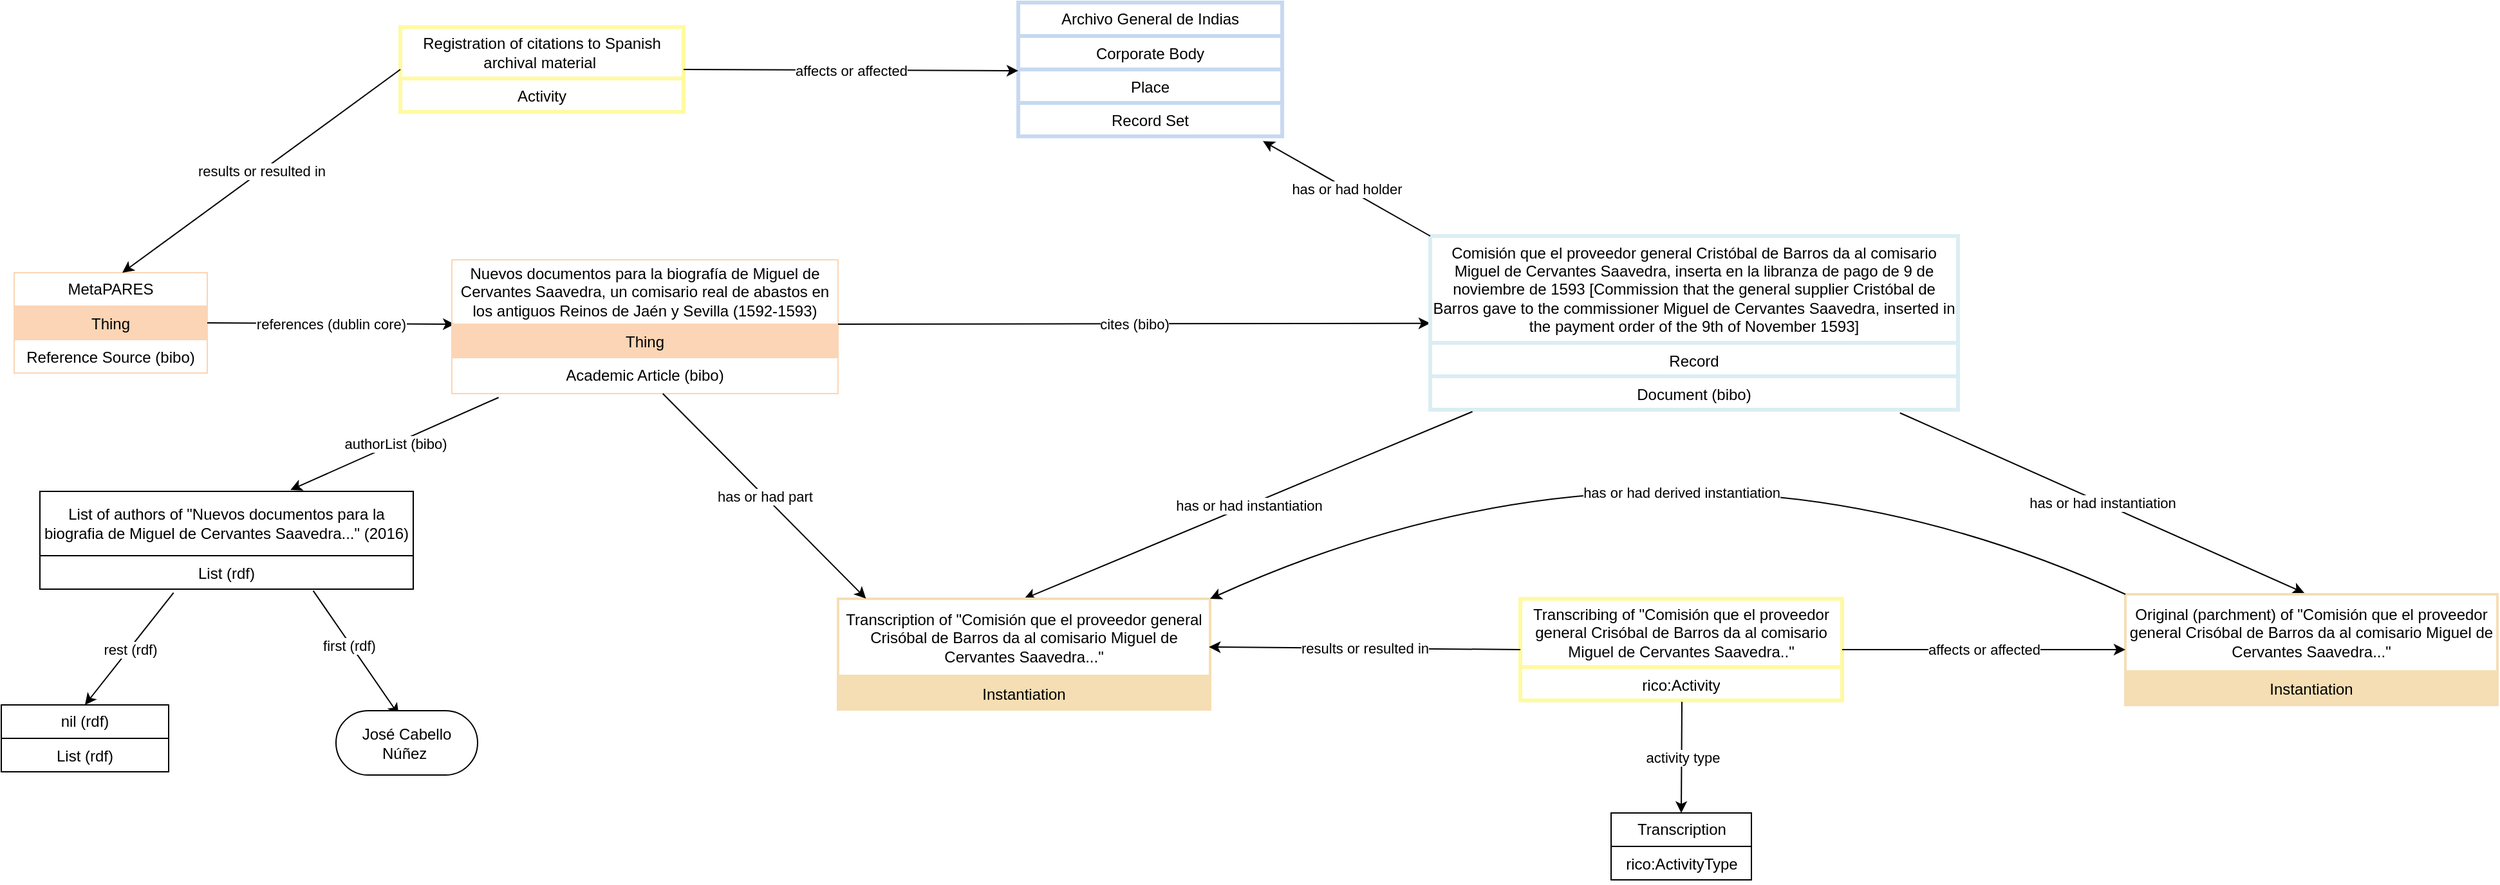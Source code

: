 <mxfile version="26.1.3">
  <diagram name="Page-1" id="bvQDPrfrpt0zgJPPsHLa">
    <mxGraphModel dx="1254" dy="801" grid="1" gridSize="10" guides="1" tooltips="1" connect="1" arrows="1" fold="1" page="1" pageScale="1" pageWidth="4681" pageHeight="3300" math="0" shadow="0">
      <root>
        <mxCell id="0" />
        <mxCell id="1" parent="0" />
        <mxCell id="Pw4hpHj4lTCNHb1y_Igf-1" value="MetaPARES" style="swimlane;fontStyle=0;childLayout=stackLayout;horizontal=1;startSize=26;strokeColor=#FBD5B5;fillColor=none;horizontalStack=0;resizeParent=1;resizeParentMax=0;resizeLast=0;collapsible=1;marginBottom=0;whiteSpace=wrap;html=1;" vertex="1" parent="1">
          <mxGeometry x="370" y="280" width="150" height="78" as="geometry" />
        </mxCell>
        <mxCell id="Pw4hpHj4lTCNHb1y_Igf-2" value="Thing" style="text;strokeColor=#FBD5B5;fillColor=#FBD5B5;align=center;verticalAlign=top;spacingLeft=4;spacingRight=4;overflow=hidden;rotatable=0;points=[[0,0.5],[1,0.5]];portConstraint=eastwest;whiteSpace=wrap;html=1;" vertex="1" parent="Pw4hpHj4lTCNHb1y_Igf-1">
          <mxGeometry y="26" width="150" height="26" as="geometry" />
        </mxCell>
        <mxCell id="Pw4hpHj4lTCNHb1y_Igf-5" value="Reference Source (bibo)" style="text;align=center;verticalAlign=top;spacingLeft=4;spacingRight=4;overflow=hidden;rotatable=0;points=[[0,0.5],[1,0.5]];portConstraint=eastwest;whiteSpace=wrap;html=1;" vertex="1" parent="Pw4hpHj4lTCNHb1y_Igf-1">
          <mxGeometry y="52" width="150" height="26" as="geometry" />
        </mxCell>
        <mxCell id="Pw4hpHj4lTCNHb1y_Igf-6" value="" style="endArrow=classic;html=1;rounded=0;exitX=1;exitY=0.5;exitDx=0;exitDy=0;entryX=0.007;entryY=0;entryDx=0;entryDy=0;entryPerimeter=0;" edge="1" parent="1" source="Pw4hpHj4lTCNHb1y_Igf-1" target="Pw4hpHj4lTCNHb1y_Igf-9">
          <mxGeometry relative="1" as="geometry">
            <mxPoint x="550" y="308.5" as="sourcePoint" />
            <mxPoint x="740" y="308.5" as="targetPoint" />
          </mxGeometry>
        </mxCell>
        <mxCell id="Pw4hpHj4lTCNHb1y_Igf-7" value="references (dublin core)" style="edgeLabel;resizable=0;html=1;;align=center;verticalAlign=middle;" connectable="0" vertex="1" parent="Pw4hpHj4lTCNHb1y_Igf-6">
          <mxGeometry relative="1" as="geometry" />
        </mxCell>
        <mxCell id="Pw4hpHj4lTCNHb1y_Igf-8" value="Nuevos documentos para la biografía de Miguel de Cervantes Saavedra, un comisario real de abastos en los antiguos Reinos de Jaén y Sevilla (1592-1593)" style="swimlane;fontStyle=0;childLayout=stackLayout;horizontal=1;startSize=50;strokeColor=#FBD5B5;fillColor=none;horizontalStack=0;resizeParent=1;resizeParentMax=0;resizeLast=0;collapsible=1;marginBottom=0;whiteSpace=wrap;html=1;" vertex="1" parent="1">
          <mxGeometry x="710" y="270" width="300" height="104" as="geometry" />
        </mxCell>
        <mxCell id="Pw4hpHj4lTCNHb1y_Igf-9" value="Thing" style="text;strokeColor=#FBD5B5;fillColor=#FBD5B5;align=center;verticalAlign=top;spacingLeft=4;spacingRight=4;overflow=hidden;rotatable=0;points=[[0,0.5],[1,0.5]];portConstraint=eastwest;whiteSpace=wrap;html=1;" vertex="1" parent="Pw4hpHj4lTCNHb1y_Igf-8">
          <mxGeometry y="50" width="300" height="26" as="geometry" />
        </mxCell>
        <mxCell id="Pw4hpHj4lTCNHb1y_Igf-10" value="Academic Article (bibo)" style="text;align=center;verticalAlign=top;spacingLeft=4;spacingRight=4;overflow=hidden;rotatable=0;points=[[0,0.5],[1,0.5]];portConstraint=eastwest;whiteSpace=wrap;html=1;" vertex="1" parent="Pw4hpHj4lTCNHb1y_Igf-8">
          <mxGeometry y="76" width="300" height="28" as="geometry" />
        </mxCell>
        <mxCell id="Pw4hpHj4lTCNHb1y_Igf-11" value="" style="endArrow=classic;html=1;rounded=0;exitX=0.121;exitY=1.107;exitDx=0;exitDy=0;entryX=0.671;entryY=-0.015;entryDx=0;entryDy=0;entryPerimeter=0;exitPerimeter=0;" edge="1" parent="1" source="Pw4hpHj4lTCNHb1y_Igf-10" target="Pw4hpHj4lTCNHb1y_Igf-15">
          <mxGeometry relative="1" as="geometry">
            <mxPoint x="680" y="230" as="sourcePoint" />
            <mxPoint x="870" y="190" as="targetPoint" />
          </mxGeometry>
        </mxCell>
        <mxCell id="Pw4hpHj4lTCNHb1y_Igf-12" value="authorList (bibo)" style="edgeLabel;resizable=0;html=1;;align=center;verticalAlign=middle;" connectable="0" vertex="1" parent="Pw4hpHj4lTCNHb1y_Igf-11">
          <mxGeometry relative="1" as="geometry" />
        </mxCell>
        <mxCell id="Pw4hpHj4lTCNHb1y_Igf-15" value="List of authors of &quot;Nuevos documentos para la biografia de Miguel de Cervantes Saavedra...&quot; (2016)" style="swimlane;fontStyle=0;childLayout=stackLayout;horizontal=1;startSize=50;fillColor=none;horizontalStack=0;resizeParent=1;resizeParentMax=0;resizeLast=0;collapsible=1;marginBottom=0;whiteSpace=wrap;html=1;" vertex="1" parent="1">
          <mxGeometry x="390" y="450" width="290" height="76" as="geometry" />
        </mxCell>
        <mxCell id="Pw4hpHj4lTCNHb1y_Igf-16" value="&lt;div&gt;List (rdf)&lt;/div&gt;" style="text;strokeColor=none;fillColor=none;align=center;verticalAlign=top;spacingLeft=4;spacingRight=4;overflow=hidden;rotatable=0;points=[[0,0.5],[1,0.5]];portConstraint=eastwest;whiteSpace=wrap;html=1;" vertex="1" parent="Pw4hpHj4lTCNHb1y_Igf-15">
          <mxGeometry y="50" width="290" height="26" as="geometry" />
        </mxCell>
        <mxCell id="Pw4hpHj4lTCNHb1y_Igf-17" value="" style="endArrow=classic;html=1;rounded=0;exitX=0.732;exitY=1.045;exitDx=0;exitDy=0;entryX=0.444;entryY=0.067;entryDx=0;entryDy=0;exitPerimeter=0;entryPerimeter=0;" edge="1" parent="1" source="Pw4hpHj4lTCNHb1y_Igf-16" target="Pw4hpHj4lTCNHb1y_Igf-19">
          <mxGeometry relative="1" as="geometry">
            <mxPoint x="810" y="571" as="sourcePoint" />
            <mxPoint x="810" y="470" as="targetPoint" />
          </mxGeometry>
        </mxCell>
        <mxCell id="Pw4hpHj4lTCNHb1y_Igf-58" value="first (rdf)" style="edgeLabel;html=1;align=center;verticalAlign=middle;resizable=0;points=[];" vertex="1" connectable="0" parent="Pw4hpHj4lTCNHb1y_Igf-17">
          <mxGeometry x="-0.139" y="-1" relative="1" as="geometry">
            <mxPoint as="offset" />
          </mxGeometry>
        </mxCell>
        <mxCell id="Pw4hpHj4lTCNHb1y_Igf-19" value="José Cabello Núñez&amp;nbsp;" style="html=1;whiteSpace=wrap;rounded=1;arcSize=50;" vertex="1" parent="1">
          <mxGeometry x="620" y="620.5" width="110" height="50" as="geometry" />
        </mxCell>
        <mxCell id="Pw4hpHj4lTCNHb1y_Igf-20" value="" style="endArrow=classic;html=1;rounded=0;exitX=0.358;exitY=1.109;exitDx=0;exitDy=0;entryX=0.5;entryY=0;entryDx=0;entryDy=0;exitPerimeter=0;" edge="1" parent="1" source="Pw4hpHj4lTCNHb1y_Igf-16" target="Pw4hpHj4lTCNHb1y_Igf-25">
          <mxGeometry relative="1" as="geometry">
            <mxPoint x="710" y="526" as="sourcePoint" />
            <mxPoint x="800" y="530" as="targetPoint" />
          </mxGeometry>
        </mxCell>
        <mxCell id="Pw4hpHj4lTCNHb1y_Igf-21" value="rest (rdf)" style="edgeLabel;resizable=0;html=1;;align=center;verticalAlign=middle;" connectable="0" vertex="1" parent="Pw4hpHj4lTCNHb1y_Igf-20">
          <mxGeometry relative="1" as="geometry" />
        </mxCell>
        <mxCell id="Pw4hpHj4lTCNHb1y_Igf-25" value="nil (rdf)" style="swimlane;fontStyle=0;childLayout=stackLayout;horizontal=1;startSize=26;fillColor=none;horizontalStack=0;resizeParent=1;resizeParentMax=0;resizeLast=0;collapsible=1;marginBottom=0;whiteSpace=wrap;html=1;" vertex="1" parent="1">
          <mxGeometry x="360" y="616.0" width="130" height="52" as="geometry">
            <mxRectangle x="981" y="570" width="50" height="40" as="alternateBounds" />
          </mxGeometry>
        </mxCell>
        <mxCell id="Pw4hpHj4lTCNHb1y_Igf-26" value="&lt;div&gt;List (rdf)&lt;/div&gt;" style="text;strokeColor=none;fillColor=none;align=center;verticalAlign=top;spacingLeft=4;spacingRight=4;overflow=hidden;rotatable=0;points=[[0,0.5],[1,0.5]];portConstraint=eastwest;whiteSpace=wrap;html=1;" vertex="1" parent="Pw4hpHj4lTCNHb1y_Igf-25">
          <mxGeometry y="26" width="130" height="26" as="geometry" />
        </mxCell>
        <mxCell id="Pw4hpHj4lTCNHb1y_Igf-27" value="" style="endArrow=classic;html=1;rounded=0;exitX=0.99;exitY=0.404;exitDx=0;exitDy=0;exitPerimeter=0;" edge="1" parent="1" target="Pw4hpHj4lTCNHb1y_Igf-29">
          <mxGeometry relative="1" as="geometry">
            <mxPoint x="1010" y="320.006" as="sourcePoint" />
            <mxPoint x="1160" y="320" as="targetPoint" />
          </mxGeometry>
        </mxCell>
        <mxCell id="Pw4hpHj4lTCNHb1y_Igf-28" value="cites (bibo)" style="edgeLabel;resizable=0;html=1;;align=center;verticalAlign=middle;" connectable="0" vertex="1" parent="Pw4hpHj4lTCNHb1y_Igf-27">
          <mxGeometry relative="1" as="geometry" />
        </mxCell>
        <mxCell id="Pw4hpHj4lTCNHb1y_Igf-29" value="Comisión  que  el  proveedor  general  Cristóbal  de Barros  da  al  comisario  Miguel  de  Cervantes  Saavedra,  inserta  en  la  libranza  de  pago  de  9  de  noviembre  de  1593 [Commission that the general supplier Cristóbal de Barros gave to the commissioner Miguel de Cervantes Saavedra, inserted in the payment order of the 9th of November 1593]" style="swimlane;fontStyle=0;childLayout=stackLayout;horizontal=1;startSize=83;strokeColor=#DAEEF3;strokeWidth=3;fillColor=none;horizontalStack=0;resizeParent=1;resizeParentMax=0;resizeLast=0;collapsible=1;marginBottom=0;whiteSpace=wrap;html=1;" vertex="1" parent="1">
          <mxGeometry x="1470" y="251.5" width="410" height="135" as="geometry" />
        </mxCell>
        <mxCell id="Pw4hpHj4lTCNHb1y_Igf-30" value="Record" style="text;strokeColor=#DAEEF3;strokeWidth=3;fillColor=none;align=center;verticalAlign=top;spacingLeft=4;spacingRight=4;overflow=hidden;rotatable=0;points=[[0,0.5],[1,0.5]];portConstraint=eastwest;whiteSpace=wrap;html=1;" vertex="1" parent="Pw4hpHj4lTCNHb1y_Igf-29">
          <mxGeometry y="83" width="410" height="26" as="geometry" />
        </mxCell>
        <mxCell id="Pw4hpHj4lTCNHb1y_Igf-31" value="Document (bibo)" style="text;strokeColor=#DAEEF3;strokeWidth=3;fillColor=none;align=center;verticalAlign=top;spacingLeft=4;spacingRight=4;overflow=hidden;rotatable=0;points=[[0,0.5],[1,0.5]];portConstraint=eastwest;whiteSpace=wrap;html=1;" vertex="1" parent="Pw4hpHj4lTCNHb1y_Igf-29">
          <mxGeometry y="109" width="410" height="26" as="geometry" />
        </mxCell>
        <mxCell id="Pw4hpHj4lTCNHb1y_Igf-32" value="" style="endArrow=classic;html=1;rounded=0;exitX=0.08;exitY=1.058;exitDx=0;exitDy=0;exitPerimeter=0;entryX=0.5;entryY=0;entryDx=0;entryDy=0;" edge="1" parent="1" source="Pw4hpHj4lTCNHb1y_Igf-31" target="Pw4hpHj4lTCNHb1y_Igf-34">
          <mxGeometry relative="1" as="geometry">
            <mxPoint x="1090" y="480" as="sourcePoint" />
            <mxPoint x="1090" y="530" as="targetPoint" />
          </mxGeometry>
        </mxCell>
        <mxCell id="Pw4hpHj4lTCNHb1y_Igf-33" value="has or had instantiation" style="edgeLabel;resizable=0;html=1;;align=center;verticalAlign=middle;" connectable="0" vertex="1" parent="Pw4hpHj4lTCNHb1y_Igf-32">
          <mxGeometry relative="1" as="geometry" />
        </mxCell>
        <mxCell id="Pw4hpHj4lTCNHb1y_Igf-34" value="Transcription of &quot;Comisión que el proveedor general Crisóbal de Barros da al comisario Miguel de Cervantes Saavedra...&quot;" style="swimlane;fontStyle=0;childLayout=stackLayout;horizontal=1;startSize=60;strokeColor=#F5DEB3;strokeWidth=2;fillColor=none;horizontalStack=0;resizeParent=1;resizeParentMax=0;resizeLast=0;collapsible=1;marginBottom=0;whiteSpace=wrap;html=1;" vertex="1" parent="1">
          <mxGeometry x="1010" y="533.5" width="289" height="86" as="geometry" />
        </mxCell>
        <mxCell id="Pw4hpHj4lTCNHb1y_Igf-35" value="Instantiation&lt;div&gt;&lt;br&gt;&lt;/div&gt;" style="text;strokeColor=#F5DEB3;strokeWidth=2;fillColor=#F5DEB3;align=center;verticalAlign=top;spacingLeft=4;spacingRight=4;overflow=hidden;rotatable=0;points=[[0,0.5],[1,0.5]];portConstraint=eastwest;whiteSpace=wrap;html=1;" vertex="1" parent="Pw4hpHj4lTCNHb1y_Igf-34">
          <mxGeometry y="60" width="289" height="26" as="geometry" />
        </mxCell>
        <mxCell id="Pw4hpHj4lTCNHb1y_Igf-36" value="" style="endArrow=classic;html=1;rounded=0;exitX=0.89;exitY=1.096;exitDx=0;exitDy=0;exitPerimeter=0;entryX=0.481;entryY=-0.012;entryDx=0;entryDy=0;entryPerimeter=0;" edge="1" parent="1" source="Pw4hpHj4lTCNHb1y_Igf-31" target="Pw4hpHj4lTCNHb1y_Igf-38">
          <mxGeometry relative="1" as="geometry">
            <mxPoint x="1495" y="403" as="sourcePoint" />
            <mxPoint x="1600" y="520" as="targetPoint" />
          </mxGeometry>
        </mxCell>
        <mxCell id="Pw4hpHj4lTCNHb1y_Igf-37" value="has or had instantiation" style="edgeLabel;resizable=0;html=1;;align=center;verticalAlign=middle;" connectable="0" vertex="1" parent="Pw4hpHj4lTCNHb1y_Igf-36">
          <mxGeometry relative="1" as="geometry" />
        </mxCell>
        <mxCell id="Pw4hpHj4lTCNHb1y_Igf-38" value="Original (parchment) of &quot;Comisión que el proveedor general Crisóbal de Barros da al comisario Miguel de Cervantes Saavedra...&quot;" style="swimlane;fontStyle=0;childLayout=stackLayout;horizontal=1;startSize=60;strokeColor=#F5DEB3;strokeWidth=2;fillColor=none;horizontalStack=0;resizeParent=1;resizeParentMax=0;resizeLast=0;collapsible=1;marginBottom=0;whiteSpace=wrap;html=1;" vertex="1" parent="1">
          <mxGeometry x="2010" y="530" width="289" height="86" as="geometry" />
        </mxCell>
        <mxCell id="Pw4hpHj4lTCNHb1y_Igf-39" value="Instantiation&lt;div&gt;&lt;br&gt;&lt;/div&gt;" style="text;strokeColor=#F5DEB3;strokeWidth=2;fillColor=#F5DEB3;align=center;verticalAlign=top;spacingLeft=4;spacingRight=4;overflow=hidden;rotatable=0;points=[[0,0.5],[1,0.5]];portConstraint=eastwest;whiteSpace=wrap;html=1;" vertex="1" parent="Pw4hpHj4lTCNHb1y_Igf-38">
          <mxGeometry y="60" width="289" height="26" as="geometry" />
        </mxCell>
        <mxCell id="Pw4hpHj4lTCNHb1y_Igf-42" value="Transcribing of &quot;Comisión que el proveedor general Crisóbal de Barros da al comisario Miguel de Cervantes Saavedra..&quot;" style="swimlane;fontStyle=0;childLayout=stackLayout;horizontal=1;startSize=53;strokeColor=#FFFAA0;strokeWidth=3;fillColor=none;horizontalStack=0;resizeParent=1;resizeParentMax=0;resizeLast=0;collapsible=1;marginBottom=0;whiteSpace=wrap;html=1;" vertex="1" parent="1">
          <mxGeometry x="1540" y="533.5" width="250" height="79" as="geometry" />
        </mxCell>
        <mxCell id="Pw4hpHj4lTCNHb1y_Igf-43" value="rico:Activity" style="text;strokeColor=#FFFAA0;strokeWidth=3;fillColor=none;align=center;verticalAlign=top;spacingLeft=4;spacingRight=4;overflow=hidden;rotatable=0;points=[[0,0.5],[1,0.5]];portConstraint=eastwest;whiteSpace=wrap;html=1;" vertex="1" parent="Pw4hpHj4lTCNHb1y_Igf-42">
          <mxGeometry y="53" width="250" height="26" as="geometry" />
        </mxCell>
        <mxCell id="Pw4hpHj4lTCNHb1y_Igf-44" value="" style="endArrow=classic;html=1;rounded=0;exitX=1;exitY=0.5;exitDx=0;exitDy=0;entryX=0;entryY=0.5;entryDx=0;entryDy=0;" edge="1" parent="1" source="Pw4hpHj4lTCNHb1y_Igf-42" target="Pw4hpHj4lTCNHb1y_Igf-38">
          <mxGeometry relative="1" as="geometry">
            <mxPoint x="1800" y="572.5" as="sourcePoint" />
            <mxPoint x="1990" y="572.5" as="targetPoint" />
          </mxGeometry>
        </mxCell>
        <mxCell id="Pw4hpHj4lTCNHb1y_Igf-45" value="affects or affected" style="edgeLabel;resizable=0;html=1;;align=center;verticalAlign=middle;" connectable="0" vertex="1" parent="Pw4hpHj4lTCNHb1y_Igf-44">
          <mxGeometry relative="1" as="geometry" />
        </mxCell>
        <mxCell id="Pw4hpHj4lTCNHb1y_Igf-46" value="" style="endArrow=classic;html=1;rounded=0;exitX=0;exitY=0.5;exitDx=0;exitDy=0;entryX=0.997;entryY=0.436;entryDx=0;entryDy=0;entryPerimeter=0;" edge="1" parent="1" source="Pw4hpHj4lTCNHb1y_Igf-42" target="Pw4hpHj4lTCNHb1y_Igf-34">
          <mxGeometry relative="1" as="geometry">
            <mxPoint x="1525" y="576" as="sourcePoint" />
            <mxPoint x="1305" y="576" as="targetPoint" />
          </mxGeometry>
        </mxCell>
        <mxCell id="Pw4hpHj4lTCNHb1y_Igf-47" value="results or resulted in" style="edgeLabel;resizable=0;html=1;;align=center;verticalAlign=middle;" connectable="0" vertex="1" parent="Pw4hpHj4lTCNHb1y_Igf-46">
          <mxGeometry relative="1" as="geometry" />
        </mxCell>
        <mxCell id="Pw4hpHj4lTCNHb1y_Igf-48" value="" style="endArrow=classic;html=1;rounded=0;curved=1;entryX=1;entryY=0;entryDx=0;entryDy=0;exitX=0;exitY=0;exitDx=0;exitDy=0;" edge="1" parent="1" source="Pw4hpHj4lTCNHb1y_Igf-38" target="Pw4hpHj4lTCNHb1y_Igf-34">
          <mxGeometry relative="1" as="geometry">
            <mxPoint x="1555" y="470" as="sourcePoint" />
            <mxPoint x="1335" y="470" as="targetPoint" />
            <Array as="points">
              <mxPoint x="1660" y="370" />
            </Array>
          </mxGeometry>
        </mxCell>
        <mxCell id="Pw4hpHj4lTCNHb1y_Igf-49" value="has or had derived instantiation" style="edgeLabel;resizable=0;html=1;;align=center;verticalAlign=middle;" connectable="0" vertex="1" parent="Pw4hpHj4lTCNHb1y_Igf-48">
          <mxGeometry relative="1" as="geometry">
            <mxPoint x="10" y="78" as="offset" />
          </mxGeometry>
        </mxCell>
        <mxCell id="Pw4hpHj4lTCNHb1y_Igf-50" value="Transcription" style="swimlane;fontStyle=0;childLayout=stackLayout;horizontal=1;startSize=26;fillColor=none;horizontalStack=0;resizeParent=1;resizeParentMax=0;resizeLast=0;collapsible=1;marginBottom=0;whiteSpace=wrap;html=1;" vertex="1" parent="1">
          <mxGeometry x="1610.5" y="700" width="109" height="52" as="geometry" />
        </mxCell>
        <mxCell id="Pw4hpHj4lTCNHb1y_Igf-51" value="rico:ActivityType&lt;div&gt;&lt;br&gt;&lt;/div&gt;" style="text;strokeColor=none;strokeColor=none;fillColor=none;align=center;verticalAlign=top;spacingLeft=4;spacingRight=4;overflow=hidden;rotatable=0;points=[[0,0.5],[1,0.5]];portConstraint=eastwest;whiteSpace=wrap;html=1;" vertex="1" parent="Pw4hpHj4lTCNHb1y_Igf-50">
          <mxGeometry y="26" width="109" height="26" as="geometry" />
        </mxCell>
        <mxCell id="Pw4hpHj4lTCNHb1y_Igf-52" value="" style="endArrow=classic;html=1;rounded=0;exitX=0.502;exitY=1.045;exitDx=0;exitDy=0;exitPerimeter=0;entryX=0.5;entryY=0;entryDx=0;entryDy=0;" edge="1" parent="1" source="Pw4hpHj4lTCNHb1y_Igf-43" target="Pw4hpHj4lTCNHb1y_Igf-50">
          <mxGeometry relative="1" as="geometry">
            <mxPoint x="1660" y="610" as="sourcePoint" />
            <mxPoint x="1661" y="700" as="targetPoint" />
          </mxGeometry>
        </mxCell>
        <mxCell id="Pw4hpHj4lTCNHb1y_Igf-53" value="activity type" style="edgeLabel;resizable=0;html=1;;align=center;verticalAlign=middle;" connectable="0" vertex="1" parent="Pw4hpHj4lTCNHb1y_Igf-52">
          <mxGeometry relative="1" as="geometry" />
        </mxCell>
        <mxCell id="Pw4hpHj4lTCNHb1y_Igf-56" value="" style="endArrow=classic;html=1;rounded=0;entryX=0.075;entryY=-0.002;entryDx=0;entryDy=0;entryPerimeter=0;" edge="1" parent="1" source="Pw4hpHj4lTCNHb1y_Igf-10" target="Pw4hpHj4lTCNHb1y_Igf-34">
          <mxGeometry relative="1" as="geometry">
            <mxPoint x="800" y="481.006" as="sourcePoint" />
            <mxPoint x="1260" y="480" as="targetPoint" />
          </mxGeometry>
        </mxCell>
        <mxCell id="Pw4hpHj4lTCNHb1y_Igf-57" value="has or had part" style="edgeLabel;resizable=0;html=1;;align=center;verticalAlign=middle;" connectable="0" vertex="1" parent="Pw4hpHj4lTCNHb1y_Igf-56">
          <mxGeometry relative="1" as="geometry" />
        </mxCell>
        <mxCell id="Pw4hpHj4lTCNHb1y_Igf-59" value="" style="endArrow=classic;html=1;rounded=0;exitX=0;exitY=0;exitDx=0;exitDy=0;entryX=0.927;entryY=1.14;entryDx=0;entryDy=0;entryPerimeter=0;" edge="1" parent="1" source="Pw4hpHj4lTCNHb1y_Igf-29" target="Pw4hpHj4lTCNHb1y_Igf-64">
          <mxGeometry relative="1" as="geometry">
            <mxPoint x="1328" y="280" as="sourcePoint" />
            <mxPoint x="1260" y="160" as="targetPoint" />
          </mxGeometry>
        </mxCell>
        <mxCell id="Pw4hpHj4lTCNHb1y_Igf-60" value="has or had holder" style="edgeLabel;resizable=0;html=1;;align=center;verticalAlign=middle;" connectable="0" vertex="1" parent="Pw4hpHj4lTCNHb1y_Igf-59">
          <mxGeometry relative="1" as="geometry" />
        </mxCell>
        <mxCell id="Pw4hpHj4lTCNHb1y_Igf-61" value="Archivo General de Indias" style="swimlane;fontStyle=0;childLayout=stackLayout;horizontal=1;startSize=26;strokeColor=#C6D9F1;strokeWidth=3;fillColor=none;horizontalStack=0;resizeParent=1;resizeParentMax=0;resizeLast=0;collapsible=1;marginBottom=0;whiteSpace=wrap;html=1;" vertex="1" parent="1">
          <mxGeometry x="1150" y="70" width="205" height="104" as="geometry" />
        </mxCell>
        <mxCell id="Pw4hpHj4lTCNHb1y_Igf-62" value="Corporate Body" style="text;strokeColor=#C6D9F1;strokeWidth=3;fillColor=none;align=center;verticalAlign=top;spacingLeft=4;spacingRight=4;overflow=hidden;rotatable=0;points=[[0,0.5],[1,0.5]];portConstraint=eastwest;whiteSpace=wrap;html=1;" vertex="1" parent="Pw4hpHj4lTCNHb1y_Igf-61">
          <mxGeometry y="26" width="205" height="26" as="geometry" />
        </mxCell>
        <mxCell id="Pw4hpHj4lTCNHb1y_Igf-63" value="Place" style="text;strokeColor=#C6D9F1;strokeWidth=3;fillColor=none;align=center;verticalAlign=top;spacingLeft=4;spacingRight=4;overflow=hidden;rotatable=0;points=[[0,0.5],[1,0.5]];portConstraint=eastwest;whiteSpace=wrap;html=1;" vertex="1" parent="Pw4hpHj4lTCNHb1y_Igf-61">
          <mxGeometry y="52" width="205" height="26" as="geometry" />
        </mxCell>
        <mxCell id="Pw4hpHj4lTCNHb1y_Igf-64" value="Record Set" style="text;strokeColor=#C6D9F1;strokeWidth=3;fillColor=none;align=center;verticalAlign=top;spacingLeft=4;spacingRight=4;overflow=hidden;rotatable=0;points=[[0,0.5],[1,0.5]];portConstraint=eastwest;whiteSpace=wrap;html=1;" vertex="1" parent="Pw4hpHj4lTCNHb1y_Igf-61">
          <mxGeometry y="78" width="205" height="26" as="geometry" />
        </mxCell>
        <mxCell id="Pw4hpHj4lTCNHb1y_Igf-65" value="Registration of citations to Spanish archival material&amp;nbsp;" style="swimlane;fontStyle=0;childLayout=stackLayout;horizontal=1;startSize=40;strokeColor=#FFFAA0;strokeWidth=3;fillColor=none;horizontalStack=0;resizeParent=1;resizeParentMax=0;resizeLast=0;collapsible=1;marginBottom=0;whiteSpace=wrap;html=1;" vertex="1" parent="1">
          <mxGeometry x="670" y="89" width="220" height="66" as="geometry" />
        </mxCell>
        <mxCell id="Pw4hpHj4lTCNHb1y_Igf-66" value="Activity" style="text;strokeColor=#FFFAA0;strokeWidth=3;fillColor=none;align=center;verticalAlign=top;spacingLeft=4;spacingRight=4;overflow=hidden;rotatable=0;points=[[0,0.5],[1,0.5]];portConstraint=eastwest;whiteSpace=wrap;html=1;" vertex="1" parent="Pw4hpHj4lTCNHb1y_Igf-65">
          <mxGeometry y="40" width="220" height="26" as="geometry" />
        </mxCell>
        <mxCell id="Pw4hpHj4lTCNHb1y_Igf-67" value="" style="endArrow=classic;html=1;rounded=0;exitX=0;exitY=0.5;exitDx=0;exitDy=0;entryX=0.56;entryY=0;entryDx=0;entryDy=0;entryPerimeter=0;" edge="1" parent="1" source="Pw4hpHj4lTCNHb1y_Igf-65" target="Pw4hpHj4lTCNHb1y_Igf-1">
          <mxGeometry relative="1" as="geometry">
            <mxPoint x="692" y="232" as="sourcePoint" />
            <mxPoint x="450" y="230" as="targetPoint" />
          </mxGeometry>
        </mxCell>
        <mxCell id="Pw4hpHj4lTCNHb1y_Igf-68" value="results or resulted in" style="edgeLabel;resizable=0;html=1;;align=center;verticalAlign=middle;" connectable="0" vertex="1" parent="Pw4hpHj4lTCNHb1y_Igf-67">
          <mxGeometry relative="1" as="geometry" />
        </mxCell>
        <mxCell id="Pw4hpHj4lTCNHb1y_Igf-69" value="" style="endArrow=classic;html=1;rounded=0;exitX=1;exitY=0.5;exitDx=0;exitDy=0;entryX=0;entryY=0.038;entryDx=0;entryDy=0;entryPerimeter=0;" edge="1" parent="1" source="Pw4hpHj4lTCNHb1y_Igf-65" target="Pw4hpHj4lTCNHb1y_Igf-63">
          <mxGeometry relative="1" as="geometry">
            <mxPoint x="966" y="132" as="sourcePoint" />
            <mxPoint x="780" y="290" as="targetPoint" />
          </mxGeometry>
        </mxCell>
        <mxCell id="Pw4hpHj4lTCNHb1y_Igf-70" value="affects or affected" style="edgeLabel;resizable=0;html=1;;align=center;verticalAlign=middle;" connectable="0" vertex="1" parent="Pw4hpHj4lTCNHb1y_Igf-69">
          <mxGeometry relative="1" as="geometry" />
        </mxCell>
      </root>
    </mxGraphModel>
  </diagram>
</mxfile>
